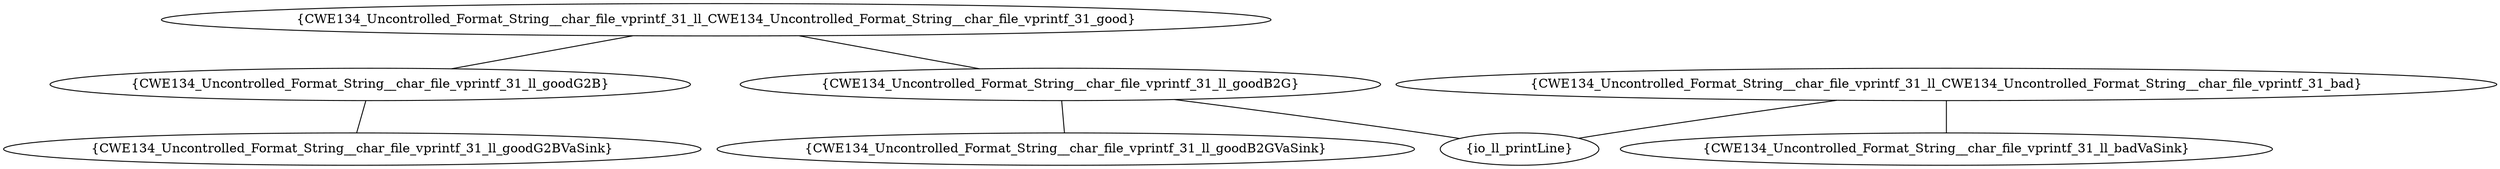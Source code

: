 graph "cg graph" {
CWE134_Uncontrolled_Format_String__char_file_vprintf_31_ll_CWE134_Uncontrolled_Format_String__char_file_vprintf_31_good [label="{CWE134_Uncontrolled_Format_String__char_file_vprintf_31_ll_CWE134_Uncontrolled_Format_String__char_file_vprintf_31_good}"];
CWE134_Uncontrolled_Format_String__char_file_vprintf_31_ll_goodG2B [label="{CWE134_Uncontrolled_Format_String__char_file_vprintf_31_ll_goodG2B}"];
CWE134_Uncontrolled_Format_String__char_file_vprintf_31_ll_goodB2G [label="{CWE134_Uncontrolled_Format_String__char_file_vprintf_31_ll_goodB2G}"];
CWE134_Uncontrolled_Format_String__char_file_vprintf_31_ll_CWE134_Uncontrolled_Format_String__char_file_vprintf_31_bad [label="{CWE134_Uncontrolled_Format_String__char_file_vprintf_31_ll_CWE134_Uncontrolled_Format_String__char_file_vprintf_31_bad}"];
io_ll_printLine [label="{io_ll_printLine}"];
CWE134_Uncontrolled_Format_String__char_file_vprintf_31_ll_badVaSink [label="{CWE134_Uncontrolled_Format_String__char_file_vprintf_31_ll_badVaSink}"];
CWE134_Uncontrolled_Format_String__char_file_vprintf_31_ll_goodB2GVaSink [label="{CWE134_Uncontrolled_Format_String__char_file_vprintf_31_ll_goodB2GVaSink}"];
CWE134_Uncontrolled_Format_String__char_file_vprintf_31_ll_goodG2BVaSink [label="{CWE134_Uncontrolled_Format_String__char_file_vprintf_31_ll_goodG2BVaSink}"];
CWE134_Uncontrolled_Format_String__char_file_vprintf_31_ll_CWE134_Uncontrolled_Format_String__char_file_vprintf_31_good -- CWE134_Uncontrolled_Format_String__char_file_vprintf_31_ll_goodG2B;
CWE134_Uncontrolled_Format_String__char_file_vprintf_31_ll_CWE134_Uncontrolled_Format_String__char_file_vprintf_31_good -- CWE134_Uncontrolled_Format_String__char_file_vprintf_31_ll_goodB2G;
CWE134_Uncontrolled_Format_String__char_file_vprintf_31_ll_CWE134_Uncontrolled_Format_String__char_file_vprintf_31_bad -- io_ll_printLine;
CWE134_Uncontrolled_Format_String__char_file_vprintf_31_ll_CWE134_Uncontrolled_Format_String__char_file_vprintf_31_bad -- CWE134_Uncontrolled_Format_String__char_file_vprintf_31_ll_badVaSink;
CWE134_Uncontrolled_Format_String__char_file_vprintf_31_ll_goodB2G -- io_ll_printLine;
CWE134_Uncontrolled_Format_String__char_file_vprintf_31_ll_goodB2G -- CWE134_Uncontrolled_Format_String__char_file_vprintf_31_ll_goodB2GVaSink;
CWE134_Uncontrolled_Format_String__char_file_vprintf_31_ll_goodG2B -- CWE134_Uncontrolled_Format_String__char_file_vprintf_31_ll_goodG2BVaSink;
}

